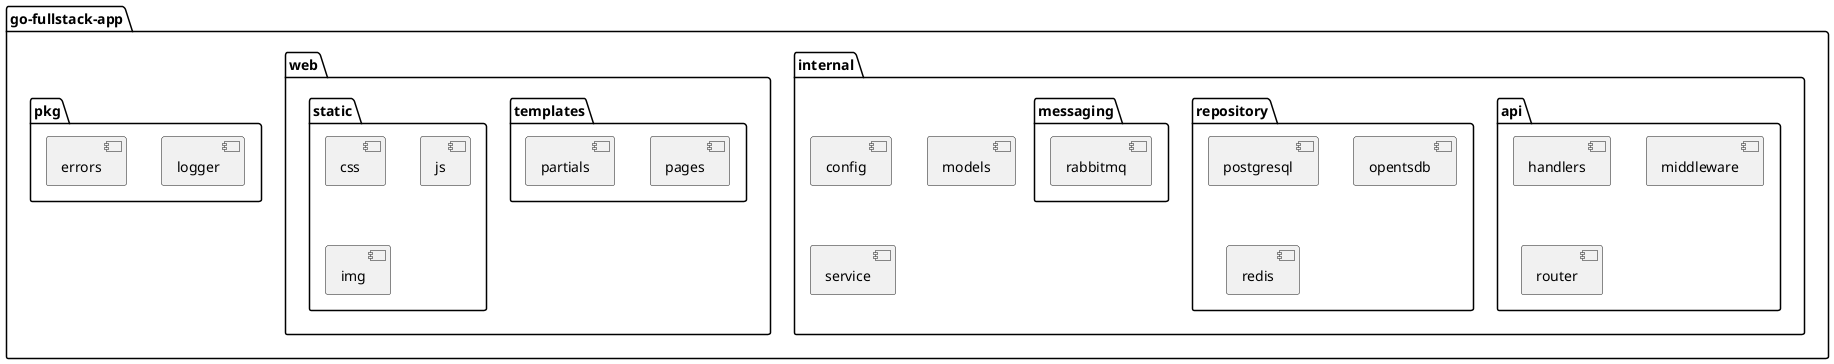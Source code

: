 @startuml
package "go-fullstack-app" {
    folder "internal" {
        folder "api" {
            [handlers]
            [middleware]
            [router]
        }
        folder "repository" {
            [postgresql]
            [opentsdb]
            [redis]
        }
        folder "messaging" {
            [rabbitmq]
        }
        [config]
        [models]
        [service]
    }
    folder "web" {
        folder "templates" {
            [pages]
            [partials]
        }
        folder "static" {
            [css]
            [js]
            [img]
        }
    }
    folder "pkg" {
        [logger]
        [errors]
    }
}
@enduml
